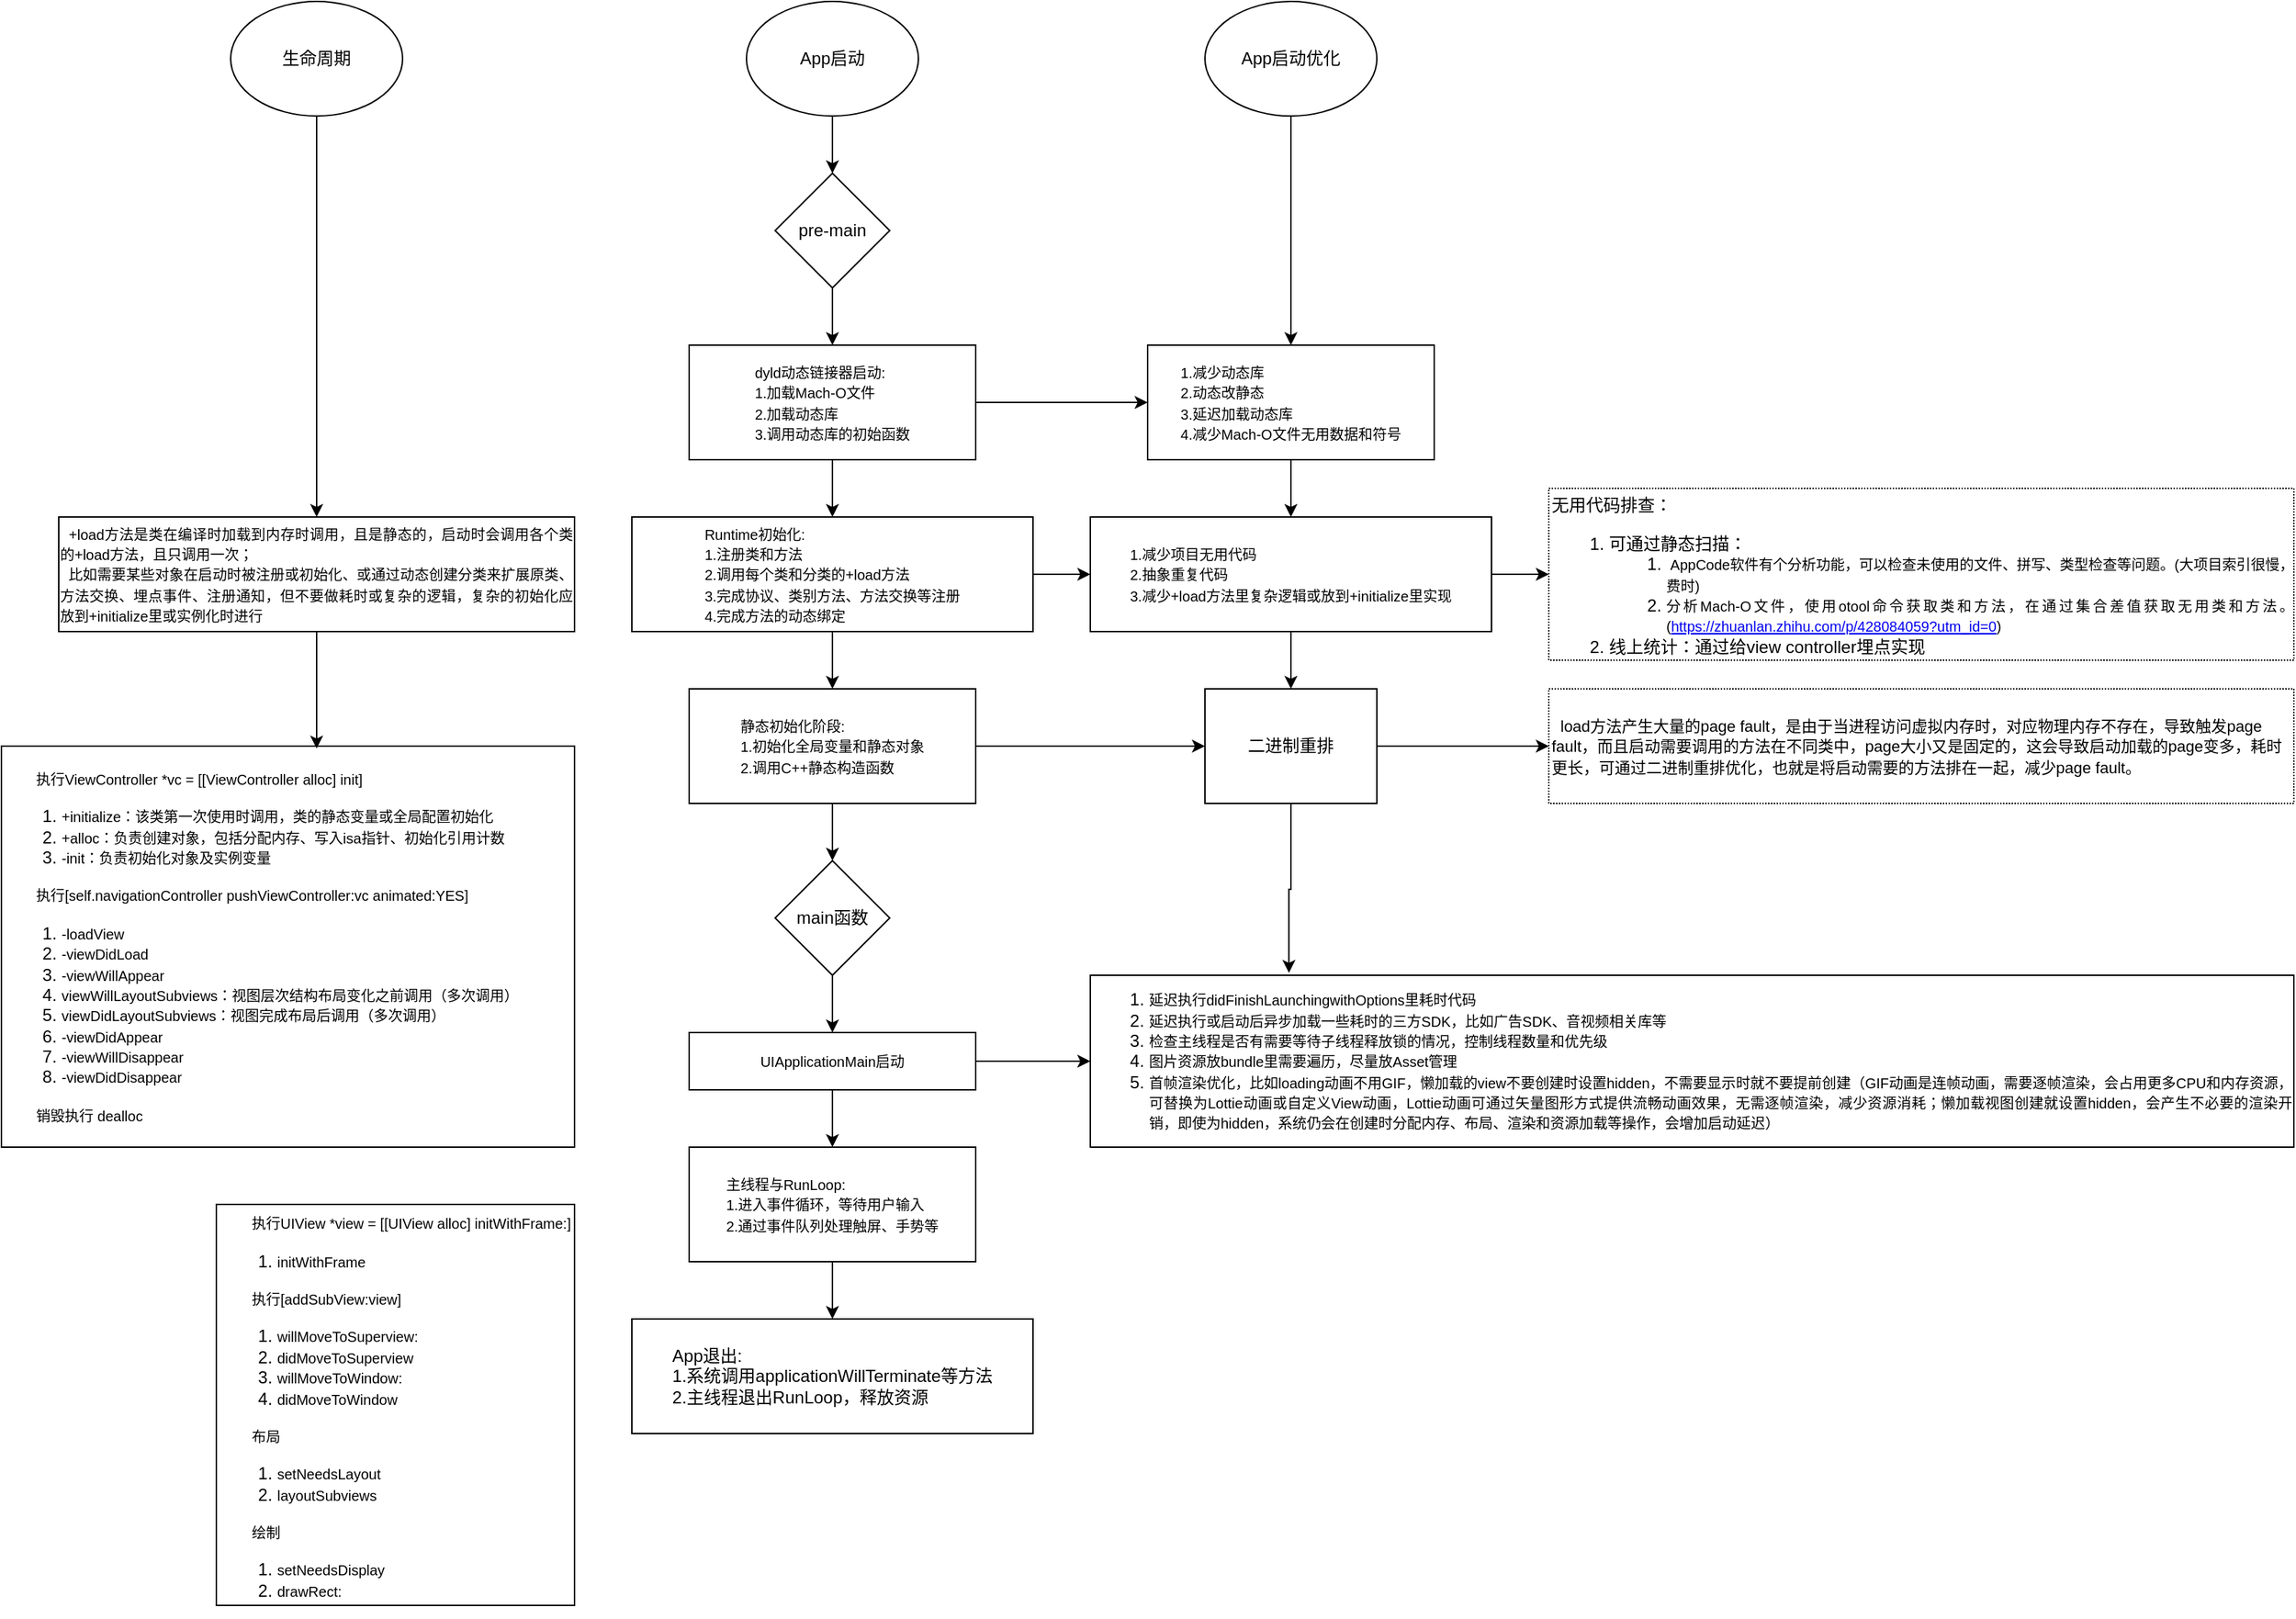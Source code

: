 <mxfile version="25.0.3">
  <diagram name="第 1 页" id="weAJyAuKUi2FDlKsi1JT">
    <mxGraphModel dx="1783" dy="619" grid="1" gridSize="10" guides="1" tooltips="1" connect="1" arrows="1" fold="1" page="1" pageScale="1" pageWidth="827" pageHeight="1169" math="0" shadow="0">
      <root>
        <mxCell id="0" />
        <mxCell id="1" parent="0" />
        <mxCell id="4DrlTJSZ5cez98okmt2o-3" value="" style="edgeStyle=orthogonalEdgeStyle;rounded=0;orthogonalLoop=1;jettySize=auto;html=1;" edge="1" parent="1" source="4DrlTJSZ5cez98okmt2o-1" target="4DrlTJSZ5cez98okmt2o-2">
          <mxGeometry relative="1" as="geometry" />
        </mxCell>
        <mxCell id="4DrlTJSZ5cez98okmt2o-1" value="App启动" style="ellipse;whiteSpace=wrap;html=1;" vertex="1" parent="1">
          <mxGeometry x="240" y="40" width="120" height="80" as="geometry" />
        </mxCell>
        <mxCell id="4DrlTJSZ5cez98okmt2o-5" value="" style="edgeStyle=orthogonalEdgeStyle;rounded=0;orthogonalLoop=1;jettySize=auto;html=1;" edge="1" parent="1" source="4DrlTJSZ5cez98okmt2o-2" target="4DrlTJSZ5cez98okmt2o-4">
          <mxGeometry relative="1" as="geometry" />
        </mxCell>
        <mxCell id="4DrlTJSZ5cez98okmt2o-2" value="pre-main" style="rhombus;whiteSpace=wrap;html=1;" vertex="1" parent="1">
          <mxGeometry x="260" y="160" width="80" height="80" as="geometry" />
        </mxCell>
        <mxCell id="4DrlTJSZ5cez98okmt2o-7" value="" style="edgeStyle=orthogonalEdgeStyle;rounded=0;orthogonalLoop=1;jettySize=auto;html=1;" edge="1" parent="1" source="4DrlTJSZ5cez98okmt2o-4" target="4DrlTJSZ5cez98okmt2o-6">
          <mxGeometry relative="1" as="geometry" />
        </mxCell>
        <mxCell id="4DrlTJSZ5cez98okmt2o-34" value="" style="edgeStyle=orthogonalEdgeStyle;rounded=0;orthogonalLoop=1;jettySize=auto;html=1;" edge="1" parent="1" source="4DrlTJSZ5cez98okmt2o-4" target="4DrlTJSZ5cez98okmt2o-32">
          <mxGeometry relative="1" as="geometry" />
        </mxCell>
        <mxCell id="4DrlTJSZ5cez98okmt2o-4" value="&lt;div style=&quot;text-align: justify;&quot;&gt;&lt;span style=&quot;background-color: initial; font-size: 10px;&quot;&gt;dyld动态链接器启动:&lt;/span&gt;&lt;/div&gt;&lt;div style=&quot;text-align: justify;&quot;&gt;&lt;span style=&quot;background-color: initial; font-size: 10px;&quot;&gt;1.加载Mach-O文件&lt;/span&gt;&lt;/div&gt;&lt;div&gt;&lt;div style=&quot;text-align: justify;&quot;&gt;&lt;span style=&quot;background-color: initial; font-size: 10px;&quot;&gt;2.加载动态库&lt;/span&gt;&lt;/div&gt;&lt;span style=&quot;font-size: 10px; background-color: initial;&quot;&gt;3.调用动态库的初始函数&lt;/span&gt;&lt;/div&gt;" style="whiteSpace=wrap;html=1;align=center;" vertex="1" parent="1">
          <mxGeometry x="200" y="280" width="200" height="80" as="geometry" />
        </mxCell>
        <mxCell id="4DrlTJSZ5cez98okmt2o-9" value="" style="edgeStyle=orthogonalEdgeStyle;rounded=0;orthogonalLoop=1;jettySize=auto;html=1;" edge="1" parent="1" source="4DrlTJSZ5cez98okmt2o-6" target="4DrlTJSZ5cez98okmt2o-8">
          <mxGeometry relative="1" as="geometry" />
        </mxCell>
        <mxCell id="4DrlTJSZ5cez98okmt2o-35" value="" style="edgeStyle=orthogonalEdgeStyle;rounded=0;orthogonalLoop=1;jettySize=auto;html=1;" edge="1" parent="1" source="4DrlTJSZ5cez98okmt2o-6" target="4DrlTJSZ5cez98okmt2o-33">
          <mxGeometry relative="1" as="geometry" />
        </mxCell>
        <mxCell id="4DrlTJSZ5cez98okmt2o-6" value="&lt;div style=&quot;text-align: justify;&quot;&gt;&lt;span style=&quot;font-size: 10px; background-color: initial;&quot;&gt;Runtime初始化:&lt;/span&gt;&lt;/div&gt;&lt;div style=&quot;text-align: justify;&quot;&gt;&lt;span style=&quot;font-size: 10px;&quot;&gt;1.注册类和方法&lt;/span&gt;&lt;/div&gt;&lt;div style=&quot;text-align: justify;&quot;&gt;&lt;span style=&quot;font-size: 10px;&quot;&gt;2.调用每个类和分类的+load方法&lt;/span&gt;&lt;/div&gt;&lt;div style=&quot;text-align: justify;&quot;&gt;&lt;span style=&quot;font-size: 10px;&quot;&gt;3.完成协议、类别方法、方法交换等注册&lt;/span&gt;&lt;/div&gt;&lt;div style=&quot;text-align: justify;&quot;&gt;&lt;span style=&quot;font-size: 10px;&quot;&gt;4.完成方法的动态绑定&lt;/span&gt;&lt;/div&gt;" style="whiteSpace=wrap;html=1;" vertex="1" parent="1">
          <mxGeometry x="160" y="400" width="280" height="80" as="geometry" />
        </mxCell>
        <mxCell id="4DrlTJSZ5cez98okmt2o-43" value="" style="edgeStyle=orthogonalEdgeStyle;rounded=0;orthogonalLoop=1;jettySize=auto;html=1;" edge="1" parent="1" source="4DrlTJSZ5cez98okmt2o-8" target="4DrlTJSZ5cez98okmt2o-40">
          <mxGeometry relative="1" as="geometry" />
        </mxCell>
        <mxCell id="4DrlTJSZ5cez98okmt2o-8" value="&lt;div style=&quot;text-align: justify;&quot;&gt;&lt;span style=&quot;font-size: 10px; background-color: initial;&quot;&gt;静态初始化阶段:&lt;/span&gt;&lt;/div&gt;&lt;div style=&quot;text-align: justify;&quot;&gt;&lt;font style=&quot;font-size: 10px;&quot;&gt;1.初始化全局变量和静态对象&lt;/font&gt;&lt;/div&gt;&lt;div style=&quot;text-align: justify;&quot;&gt;&lt;font style=&quot;font-size: 10px;&quot;&gt;2.调用C++静态构造函数&lt;/font&gt;&lt;/div&gt;" style="whiteSpace=wrap;html=1;" vertex="1" parent="1">
          <mxGeometry x="200" y="520" width="200" height="80" as="geometry" />
        </mxCell>
        <mxCell id="4DrlTJSZ5cez98okmt2o-13" value="" style="edgeStyle=orthogonalEdgeStyle;rounded=0;orthogonalLoop=1;jettySize=auto;html=1;exitX=0.5;exitY=1;exitDx=0;exitDy=0;" edge="1" parent="1" source="4DrlTJSZ5cez98okmt2o-8" target="4DrlTJSZ5cez98okmt2o-12">
          <mxGeometry relative="1" as="geometry">
            <mxPoint x="160" y="670" as="sourcePoint" />
          </mxGeometry>
        </mxCell>
        <mxCell id="4DrlTJSZ5cez98okmt2o-15" value="" style="edgeStyle=orthogonalEdgeStyle;rounded=0;orthogonalLoop=1;jettySize=auto;html=1;" edge="1" parent="1" source="4DrlTJSZ5cez98okmt2o-12" target="4DrlTJSZ5cez98okmt2o-14">
          <mxGeometry relative="1" as="geometry" />
        </mxCell>
        <mxCell id="4DrlTJSZ5cez98okmt2o-12" value="main函数" style="rhombus;whiteSpace=wrap;html=1;" vertex="1" parent="1">
          <mxGeometry x="260" y="640" width="80" height="80" as="geometry" />
        </mxCell>
        <mxCell id="4DrlTJSZ5cez98okmt2o-17" value="" style="edgeStyle=orthogonalEdgeStyle;rounded=0;orthogonalLoop=1;jettySize=auto;html=1;" edge="1" parent="1" source="4DrlTJSZ5cez98okmt2o-14" target="4DrlTJSZ5cez98okmt2o-16">
          <mxGeometry relative="1" as="geometry" />
        </mxCell>
        <mxCell id="4DrlTJSZ5cez98okmt2o-50" value="" style="edgeStyle=orthogonalEdgeStyle;rounded=0;orthogonalLoop=1;jettySize=auto;html=1;" edge="1" parent="1" source="4DrlTJSZ5cez98okmt2o-14" target="4DrlTJSZ5cez98okmt2o-49">
          <mxGeometry relative="1" as="geometry" />
        </mxCell>
        <mxCell id="4DrlTJSZ5cez98okmt2o-14" value="&lt;font style=&quot;font-size: 10px;&quot;&gt;UIApplicationMain启动&lt;/font&gt;" style="whiteSpace=wrap;html=1;" vertex="1" parent="1">
          <mxGeometry x="200" y="760" width="200" height="40" as="geometry" />
        </mxCell>
        <mxCell id="4DrlTJSZ5cez98okmt2o-30" value="" style="edgeStyle=orthogonalEdgeStyle;rounded=0;orthogonalLoop=1;jettySize=auto;html=1;" edge="1" parent="1" source="4DrlTJSZ5cez98okmt2o-16" target="4DrlTJSZ5cez98okmt2o-29">
          <mxGeometry relative="1" as="geometry" />
        </mxCell>
        <mxCell id="4DrlTJSZ5cez98okmt2o-16" value="&lt;div style=&quot;text-align: justify;&quot;&gt;&lt;span style=&quot;font-size: 10px; background-color: initial;&quot;&gt;主线程与RunLoop:&lt;/span&gt;&lt;/div&gt;&lt;div style=&quot;text-align: justify;&quot;&gt;&lt;font style=&quot;font-size: 10px;&quot;&gt;1.进入事件循环，等待用户输入&lt;/font&gt;&lt;/div&gt;&lt;div style=&quot;text-align: justify;&quot;&gt;&lt;font style=&quot;font-size: 10px;&quot;&gt;2.通过事件队列处理触屏、手势等&lt;/font&gt;&lt;/div&gt;" style="whiteSpace=wrap;html=1;" vertex="1" parent="1">
          <mxGeometry x="200" y="840" width="200" height="80" as="geometry" />
        </mxCell>
        <mxCell id="4DrlTJSZ5cez98okmt2o-37" style="edgeStyle=orthogonalEdgeStyle;rounded=0;orthogonalLoop=1;jettySize=auto;html=1;exitX=0.5;exitY=1;exitDx=0;exitDy=0;entryX=0.5;entryY=0;entryDx=0;entryDy=0;" edge="1" parent="1" source="4DrlTJSZ5cez98okmt2o-26" target="4DrlTJSZ5cez98okmt2o-32">
          <mxGeometry relative="1" as="geometry" />
        </mxCell>
        <mxCell id="4DrlTJSZ5cez98okmt2o-26" value="App启动优化" style="ellipse;whiteSpace=wrap;html=1;" vertex="1" parent="1">
          <mxGeometry x="560" y="40" width="120" height="80" as="geometry" />
        </mxCell>
        <mxCell id="4DrlTJSZ5cez98okmt2o-29" value="&lt;div style=&quot;text-align: justify;&quot;&gt;&lt;span style=&quot;background-color: initial;&quot;&gt;App退出:&lt;/span&gt;&lt;/div&gt;&lt;div style=&quot;text-align: justify;&quot;&gt;1.系统调用applicationWillTerminate等方法&lt;/div&gt;&lt;div style=&quot;text-align: justify;&quot;&gt;2.主线程退出RunLoop，释放资源&lt;/div&gt;" style="whiteSpace=wrap;html=1;" vertex="1" parent="1">
          <mxGeometry x="160" y="960" width="280" height="80" as="geometry" />
        </mxCell>
        <mxCell id="4DrlTJSZ5cez98okmt2o-38" value="" style="edgeStyle=orthogonalEdgeStyle;rounded=0;orthogonalLoop=1;jettySize=auto;html=1;" edge="1" parent="1" source="4DrlTJSZ5cez98okmt2o-32" target="4DrlTJSZ5cez98okmt2o-33">
          <mxGeometry relative="1" as="geometry" />
        </mxCell>
        <mxCell id="4DrlTJSZ5cez98okmt2o-32" value="&lt;div style=&quot;text-align: justify;&quot;&gt;&lt;span style=&quot;background-color: initial;&quot;&gt;&lt;font style=&quot;font-size: 10px;&quot;&gt;1.减少动态库&lt;/font&gt;&lt;/span&gt;&lt;/div&gt;&lt;div style=&quot;text-align: justify;&quot;&gt;&lt;font style=&quot;font-size: 10px;&quot;&gt;2.动态改静态&lt;/font&gt;&lt;/div&gt;&lt;div style=&quot;text-align: justify;&quot;&gt;&lt;font style=&quot;font-size: 10px;&quot;&gt;3.延迟加载动态库&lt;/font&gt;&lt;/div&gt;&lt;div style=&quot;text-align: justify;&quot;&gt;&lt;font style=&quot;font-size: 10px;&quot;&gt;4.减少Mach-O文件无用数据和符号&lt;/font&gt;&lt;/div&gt;" style="rounded=0;whiteSpace=wrap;html=1;" vertex="1" parent="1">
          <mxGeometry x="520" y="280" width="200" height="80" as="geometry" />
        </mxCell>
        <mxCell id="4DrlTJSZ5cez98okmt2o-42" value="" style="edgeStyle=orthogonalEdgeStyle;rounded=0;orthogonalLoop=1;jettySize=auto;html=1;" edge="1" parent="1" source="4DrlTJSZ5cez98okmt2o-33" target="4DrlTJSZ5cez98okmt2o-40">
          <mxGeometry relative="1" as="geometry" />
        </mxCell>
        <mxCell id="4DrlTJSZ5cez98okmt2o-45" value="" style="edgeStyle=orthogonalEdgeStyle;rounded=0;orthogonalLoop=1;jettySize=auto;html=1;" edge="1" parent="1" source="4DrlTJSZ5cez98okmt2o-33" target="4DrlTJSZ5cez98okmt2o-44">
          <mxGeometry relative="1" as="geometry" />
        </mxCell>
        <mxCell id="4DrlTJSZ5cez98okmt2o-33" value="&lt;div style=&quot;text-align: justify;&quot;&gt;&lt;span style=&quot;background-color: initial;&quot;&gt;&lt;font style=&quot;font-size: 10px;&quot;&gt;1.减少项目无用代码&lt;/font&gt;&lt;/span&gt;&lt;/div&gt;&lt;div style=&quot;text-align: justify;&quot;&gt;&lt;font style=&quot;font-size: 10px;&quot;&gt;2.抽象重复代码&lt;/font&gt;&lt;/div&gt;&lt;div style=&quot;text-align: justify;&quot;&gt;&lt;font style=&quot;font-size: 10px;&quot;&gt;3.减少+load方法里复杂逻辑或放到+initialize里实现&lt;/font&gt;&lt;/div&gt;" style="rounded=0;whiteSpace=wrap;html=1;" vertex="1" parent="1">
          <mxGeometry x="480" y="400" width="280" height="80" as="geometry" />
        </mxCell>
        <mxCell id="4DrlTJSZ5cez98okmt2o-48" style="edgeStyle=orthogonalEdgeStyle;rounded=0;orthogonalLoop=1;jettySize=auto;html=1;exitX=1;exitY=0.5;exitDx=0;exitDy=0;entryX=0;entryY=0.5;entryDx=0;entryDy=0;" edge="1" parent="1" source="4DrlTJSZ5cez98okmt2o-40" target="4DrlTJSZ5cez98okmt2o-46">
          <mxGeometry relative="1" as="geometry" />
        </mxCell>
        <mxCell id="4DrlTJSZ5cez98okmt2o-40" value="二进制重排" style="rounded=0;whiteSpace=wrap;html=1;" vertex="1" parent="1">
          <mxGeometry x="560" y="520" width="120" height="80" as="geometry" />
        </mxCell>
        <mxCell id="4DrlTJSZ5cez98okmt2o-44" value="&lt;div style=&quot;text-align: justify;&quot;&gt;&lt;span style=&quot;background-color: initial;&quot;&gt;&lt;br&gt;&lt;/span&gt;&lt;/div&gt;&lt;div style=&quot;text-align: justify;&quot;&gt;&lt;span style=&quot;background-color: initial;&quot;&gt;无用代码排查：&lt;/span&gt;&lt;/div&gt;&lt;div style=&quot;text-align: justify;&quot;&gt;&lt;div style=&quot;white-space-collapse: preserve;&quot; data-line=&quot;true&quot; data-line-index=&quot;0&quot; data-zone-id=&quot;0&quot;&gt;&lt;ol&gt;&lt;li&gt;可通过静态扫描：&lt;/li&gt;&lt;ol&gt;&lt;li&gt;&lt;font style=&quot;font-size: 10px;&quot;&gt; AppCode软件有个分析功能，可以检查未使用的文件、拼写、类型检查等问题。(大项目索引很慢，费时)&lt;span style=&quot;background-color: initial;&quot;&gt;                         &lt;/span&gt;&lt;/font&gt;&lt;/li&gt;&lt;li&gt;&lt;font style=&quot;font-size: 10px;&quot;&gt;&lt;span style=&quot;background-color: initial;&quot;&gt;分析Mach-O文件，使用otool命令获取类和方法，在通过集合差值获取无用类和方法。(&lt;/span&gt;&lt;a style=&quot;background-color: initial;&quot; data-lark-is-custom=&quot;false&quot; rel=&quot;noopener noreferrer&quot; target=&quot;_blank&quot; href=&quot;https://zhuanlan.zhihu.com/p/428084059?utm_id=0&quot;&gt;https://zhuanlan.zhihu.com/p/428084059?utm_id=0&lt;/a&gt;&lt;span style=&quot;background-color: initial;&quot;&gt;)&lt;/span&gt;&lt;/font&gt;&#x9;&lt;span style=&quot;text-wrap-mode: nowrap; background-color: initial; font-family: &amp;quot;Songti SC&amp;quot;; text-align: start;&quot; class=&quot;Apple-tab-span&quot;&gt;&#x9;&lt;/span&gt;&lt;span style=&quot;background-color: initial;&quot;&gt;&#x9;&lt;/span&gt;&lt;span style=&quot;text-wrap-mode: nowrap; background-color: initial; font-family: &amp;quot;Songti SC&amp;quot;; text-align: start;&quot; class=&quot;Apple-tab-span&quot;&gt;&#x9;&lt;/span&gt;&lt;/li&gt;&lt;/ol&gt;&lt;li&gt;&lt;div data-line=&quot;true&quot; data-line-index=&quot;0&quot; data-zone-id=&quot;0&quot;&gt;线上统计：通过给view controller埋点实现&lt;/div&gt;&lt;/li&gt;&lt;/ol&gt;&lt;/div&gt;&lt;/div&gt;" style="text;html=1;align=left;verticalAlign=middle;whiteSpace=wrap;rounded=0;dashed=1;dashPattern=1 1;strokeColor=default;" vertex="1" parent="1">
          <mxGeometry x="800" y="380" width="520" height="120" as="geometry" />
        </mxCell>
        <mxCell id="4DrlTJSZ5cez98okmt2o-46" value="&lt;div style=&quot;white-space-collapse: preserve;&quot; data-line=&quot;true&quot; data-line-index=&quot;0&quot; data-zone-id=&quot;0&quot;&gt;&lt;font style=&quot;font-size: 11px;&quot;&gt;  load方法产生大量的page fault，是由于当进程访问虚拟内存时，对应物理内存不存在，导致触发page fault，而且启动需要调用的方法在不同类中，page大小又是固定的，这会导致启动加载的page变多，耗时更长，可通过二进制重排优化，也就是将启动需要的方法排在一起，减少page fault。&lt;/font&gt;&lt;/div&gt;" style="text;html=1;align=left;verticalAlign=middle;whiteSpace=wrap;rounded=0;strokeColor=default;dashed=1;dashPattern=1 1;" vertex="1" parent="1">
          <mxGeometry x="800" y="520" width="520" height="80" as="geometry" />
        </mxCell>
        <mxCell id="4DrlTJSZ5cez98okmt2o-49" value="&lt;ol&gt;&lt;li style=&quot;text-align: justify;&quot;&gt;&lt;font style=&quot;font-size: 10px;&quot;&gt;延迟执行didFinishLaunchingwithOptions里耗时代码&lt;/font&gt;&lt;/li&gt;&lt;li style=&quot;text-align: justify;&quot;&gt;&lt;font style=&quot;font-size: 10px;&quot;&gt;延迟执行或启动后异步加载一些耗时的三方SDK，比如广告SDK、音视频相关库等&lt;/font&gt;&lt;/li&gt;&lt;li style=&quot;text-align: justify;&quot;&gt;&lt;font style=&quot;font-size: 10px;&quot;&gt;检查主线程是否有需要等待子线程释放锁的情况，控制线程数量和优先级&lt;/font&gt;&lt;/li&gt;&lt;li style=&quot;text-align: justify;&quot;&gt;&lt;font style=&quot;font-size: 10px;&quot;&gt;图片资源放bundle里需要遍历，尽量放Asset管理&lt;/font&gt;&lt;/li&gt;&lt;li style=&quot;text-align: justify;&quot;&gt;&lt;font style=&quot;font-size: 10px;&quot;&gt;首帧渲染优化，比如loading动画不用GIF，懒加载的view不要创建时设置hidden，不需要显示时就不要提前创建（GIF动画是连帧动画，需要逐帧渲染，会占用更多CPU和内存资源，可替换为Lottie动画或自定义View动画，Lottie动画可通过矢量图形方式提供流畅动画效果，无需逐帧渲染，减少资源消耗；懒加载视图创建就设置hidden，会产生不必要的渲染开销，即使为hidden，系统仍会在创建时分配内存、布局、渲染和资源加载等操作，会增加启动延迟）&lt;/font&gt;&lt;/li&gt;&lt;/ol&gt;" style="whiteSpace=wrap;html=1;" vertex="1" parent="1">
          <mxGeometry x="480" y="720" width="840" height="120" as="geometry" />
        </mxCell>
        <mxCell id="4DrlTJSZ5cez98okmt2o-51" style="edgeStyle=orthogonalEdgeStyle;rounded=0;orthogonalLoop=1;jettySize=auto;html=1;exitX=0.5;exitY=1;exitDx=0;exitDy=0;entryX=0.165;entryY=-0.014;entryDx=0;entryDy=0;entryPerimeter=0;" edge="1" parent="1" source="4DrlTJSZ5cez98okmt2o-40" target="4DrlTJSZ5cez98okmt2o-49">
          <mxGeometry relative="1" as="geometry" />
        </mxCell>
        <mxCell id="4DrlTJSZ5cez98okmt2o-52" value="&lt;div style=&quot;text-align: justify;&quot;&gt;&lt;span style=&quot;font-size: 10px; background-color: initial;&quot;&gt;&amp;nbsp; +load方法是类在编译时加载到内存时调用，且是静态的，启动时会调用各个类的+load方法，且只调用一次；&lt;/span&gt;&lt;/div&gt;&lt;div style=&quot;text-align: justify;&quot;&gt;&lt;span style=&quot;font-size: 10px; background-color: initial;&quot;&gt;&amp;nbsp; 比如需要某些对象在启动时被注册或初始化、或通过动态创建分类来扩展原类、方法交换、埋点事件、注册通知，但不要做耗时或复杂的逻辑，复杂的初始化应放到&lt;/span&gt;&lt;span style=&quot;font-size: 10px; background-color: initial; text-align: justify;&quot;&gt;+initialize里或实例化时进行&lt;/span&gt;&lt;/div&gt;" style="whiteSpace=wrap;html=1;" vertex="1" parent="1">
          <mxGeometry x="-240" y="400" width="360" height="80" as="geometry" />
        </mxCell>
        <mxCell id="4DrlTJSZ5cez98okmt2o-53" value="&lt;div style=&quot;&quot;&gt;&lt;font style=&quot;font-size: 10px;&quot;&gt;&lt;span style=&quot;white-space: pre;&quot;&gt;&#x9;&lt;/span&gt;执行ViewController *vc = [[&lt;span style=&quot;background-color: initial;&quot;&gt;ViewController alloc] init]&lt;/span&gt;&lt;/font&gt;&lt;/div&gt;&lt;div style=&quot;&quot;&gt;&lt;ol&gt;&lt;li style=&quot;&quot;&gt;&lt;font style=&quot;font-size: 10px;&quot;&gt;+initialize：该类第一次使用时调用，类的静态变量或全局配置初始化&lt;/font&gt;&lt;/li&gt;&lt;li style=&quot;&quot;&gt;&lt;span style=&quot;font-size: 10px;&quot;&gt;+alloc：负责创建对象，包括分配内存、写入isa指针、初始化引用计数&lt;/span&gt;&lt;/li&gt;&lt;li style=&quot;&quot;&gt;&lt;span style=&quot;font-size: 10px;&quot;&gt;-init：负责初始化对象及实例变量&lt;/span&gt;&lt;/li&gt;&lt;/ol&gt;&lt;div style=&quot;&quot;&gt;&lt;span style=&quot;font-size: 10px;&quot;&gt;&lt;span style=&quot;white-space: pre;&quot;&gt;&#x9;&lt;/span&gt;执行[self.navigationController pushViewController:vc animated:YES]&lt;/span&gt;&lt;/div&gt;&lt;div style=&quot;&quot;&gt;&lt;ol&gt;&lt;li style=&quot;&quot;&gt;&lt;span style=&quot;font-size: 10px;&quot;&gt;-loadView&lt;/span&gt;&lt;/li&gt;&lt;li style=&quot;&quot;&gt;&lt;span style=&quot;font-size: 10px;&quot;&gt;-viewDidLoad&lt;/span&gt;&lt;/li&gt;&lt;li style=&quot;&quot;&gt;&lt;span style=&quot;font-size: 10px;&quot;&gt;-viewWillAppear&lt;/span&gt;&lt;/li&gt;&lt;li style=&quot;&quot;&gt;&lt;span style=&quot;font-size: 10px;&quot;&gt;viewWillLayoutSubviews：视图层次结构布局变化之前调用（多次调用）&lt;/span&gt;&lt;/li&gt;&lt;li style=&quot;&quot;&gt;&lt;span style=&quot;font-size: 10px;&quot;&gt;viewDidLayoutSubviews：视图完成布局后调用&lt;/span&gt;&lt;span style=&quot;font-size: 10px;&quot;&gt;（多次调用）&lt;/span&gt;&lt;/li&gt;&lt;li style=&quot;&quot;&gt;&lt;span style=&quot;font-size: 10px;&quot;&gt;-viewDidAppear&lt;/span&gt;&lt;/li&gt;&lt;li style=&quot;&quot;&gt;&lt;span style=&quot;font-size: 10px;&quot;&gt;-viewWillDisappear&lt;/span&gt;&lt;/li&gt;&lt;li style=&quot;&quot;&gt;&lt;span style=&quot;font-size: 10px;&quot;&gt;-viewDidDisappear&lt;/span&gt;&lt;/li&gt;&lt;/ol&gt;&lt;div style=&quot;&quot;&gt;&lt;span style=&quot;font-size: 10px;&quot;&gt;&lt;span style=&quot;white-space: pre;&quot;&gt;&#x9;&lt;/span&gt;销毁执行 dealloc&lt;/span&gt;&lt;/div&gt;&lt;/div&gt;&lt;/div&gt;" style="whiteSpace=wrap;html=1;align=left;" vertex="1" parent="1">
          <mxGeometry x="-280" y="560" width="400" height="280" as="geometry" />
        </mxCell>
        <mxCell id="4DrlTJSZ5cez98okmt2o-54" value="&lt;div style=&quot;text-align: justify;&quot;&gt;&lt;br&gt;&lt;/div&gt;&lt;div style=&quot;text-align: justify;&quot;&gt;&lt;span style=&quot;font-size: 10px; background-color: initial;&quot;&gt;&lt;span style=&quot;white-space: pre;&quot;&gt;&#x9;&lt;/span&gt;执行UIView *view = [[UIView alloc] initWithFrame:]&lt;/span&gt;&lt;/div&gt;&lt;div&gt;&lt;ol&gt;&lt;li style=&quot;text-align: justify;&quot;&gt;&lt;font style=&quot;font-size: 10px;&quot;&gt;initWithFrame&lt;/font&gt;&lt;/li&gt;&lt;/ol&gt;&lt;div style=&quot;text-align: justify;&quot;&gt;&lt;span style=&quot;font-size: 10px;&quot;&gt;&lt;span style=&quot;white-space: pre;&quot;&gt;&#x9;&lt;/span&gt;执行[addSubView:view]&lt;/span&gt;&lt;/div&gt;&lt;/div&gt;&lt;div style=&quot;text-align: justify;&quot;&gt;&lt;ol&gt;&lt;li&gt;&lt;span style=&quot;font-size: 10px;&quot;&gt;willMoveToSuperview:&lt;/span&gt;&lt;/li&gt;&lt;li&gt;&lt;span style=&quot;font-size: 10px;&quot;&gt;didMoveToSuperview&lt;/span&gt;&lt;/li&gt;&lt;li&gt;&lt;span style=&quot;font-size: 10px;&quot;&gt;willMoveToWindow:&lt;/span&gt;&lt;/li&gt;&lt;li&gt;&lt;span style=&quot;font-size: 10px;&quot;&gt;didMoveToWindow&lt;/span&gt;&lt;/li&gt;&lt;/ol&gt;&lt;div&gt;&lt;span style=&quot;font-size: 10px;&quot;&gt;&lt;span style=&quot;white-space: pre;&quot;&gt;&#x9;&lt;/span&gt;布局&lt;/span&gt;&lt;/div&gt;&lt;ol&gt;&lt;li&gt;&lt;span style=&quot;font-size: 10px;&quot;&gt;setNeedsLayout&lt;/span&gt;&lt;/li&gt;&lt;li&gt;&lt;span style=&quot;font-size: 10px;&quot;&gt;layoutSubviews&lt;/span&gt;&lt;/li&gt;&lt;/ol&gt;&lt;div&gt;&lt;span style=&quot;font-size: 10px;&quot;&gt;&lt;span style=&quot;white-space: pre;&quot;&gt;&#x9;&lt;/span&gt;绘制&lt;/span&gt;&lt;/div&gt;&lt;div&gt;&lt;ol&gt;&lt;li&gt;&lt;span style=&quot;font-size: 10px;&quot;&gt;setNeedsDisplay&lt;/span&gt;&lt;/li&gt;&lt;li&gt;&lt;span style=&quot;font-size: 10px;&quot;&gt;drawRect:&lt;/span&gt;&lt;/li&gt;&lt;/ol&gt;&lt;/div&gt;&lt;/div&gt;" style="rounded=0;whiteSpace=wrap;html=1;" vertex="1" parent="1">
          <mxGeometry x="-130" y="880" width="250" height="280" as="geometry" />
        </mxCell>
        <mxCell id="4DrlTJSZ5cez98okmt2o-56" style="edgeStyle=orthogonalEdgeStyle;rounded=0;orthogonalLoop=1;jettySize=auto;html=1;exitX=0.5;exitY=1;exitDx=0;exitDy=0;entryX=0.5;entryY=0;entryDx=0;entryDy=0;" edge="1" parent="1" source="4DrlTJSZ5cez98okmt2o-55" target="4DrlTJSZ5cez98okmt2o-52">
          <mxGeometry relative="1" as="geometry" />
        </mxCell>
        <mxCell id="4DrlTJSZ5cez98okmt2o-55" value="生命周期" style="ellipse;whiteSpace=wrap;html=1;" vertex="1" parent="1">
          <mxGeometry x="-120" y="40" width="120" height="80" as="geometry" />
        </mxCell>
        <mxCell id="4DrlTJSZ5cez98okmt2o-57" style="edgeStyle=orthogonalEdgeStyle;rounded=0;orthogonalLoop=1;jettySize=auto;html=1;exitX=0.5;exitY=1;exitDx=0;exitDy=0;entryX=0.55;entryY=0.006;entryDx=0;entryDy=0;entryPerimeter=0;" edge="1" parent="1" source="4DrlTJSZ5cez98okmt2o-52" target="4DrlTJSZ5cez98okmt2o-53">
          <mxGeometry relative="1" as="geometry" />
        </mxCell>
      </root>
    </mxGraphModel>
  </diagram>
</mxfile>
